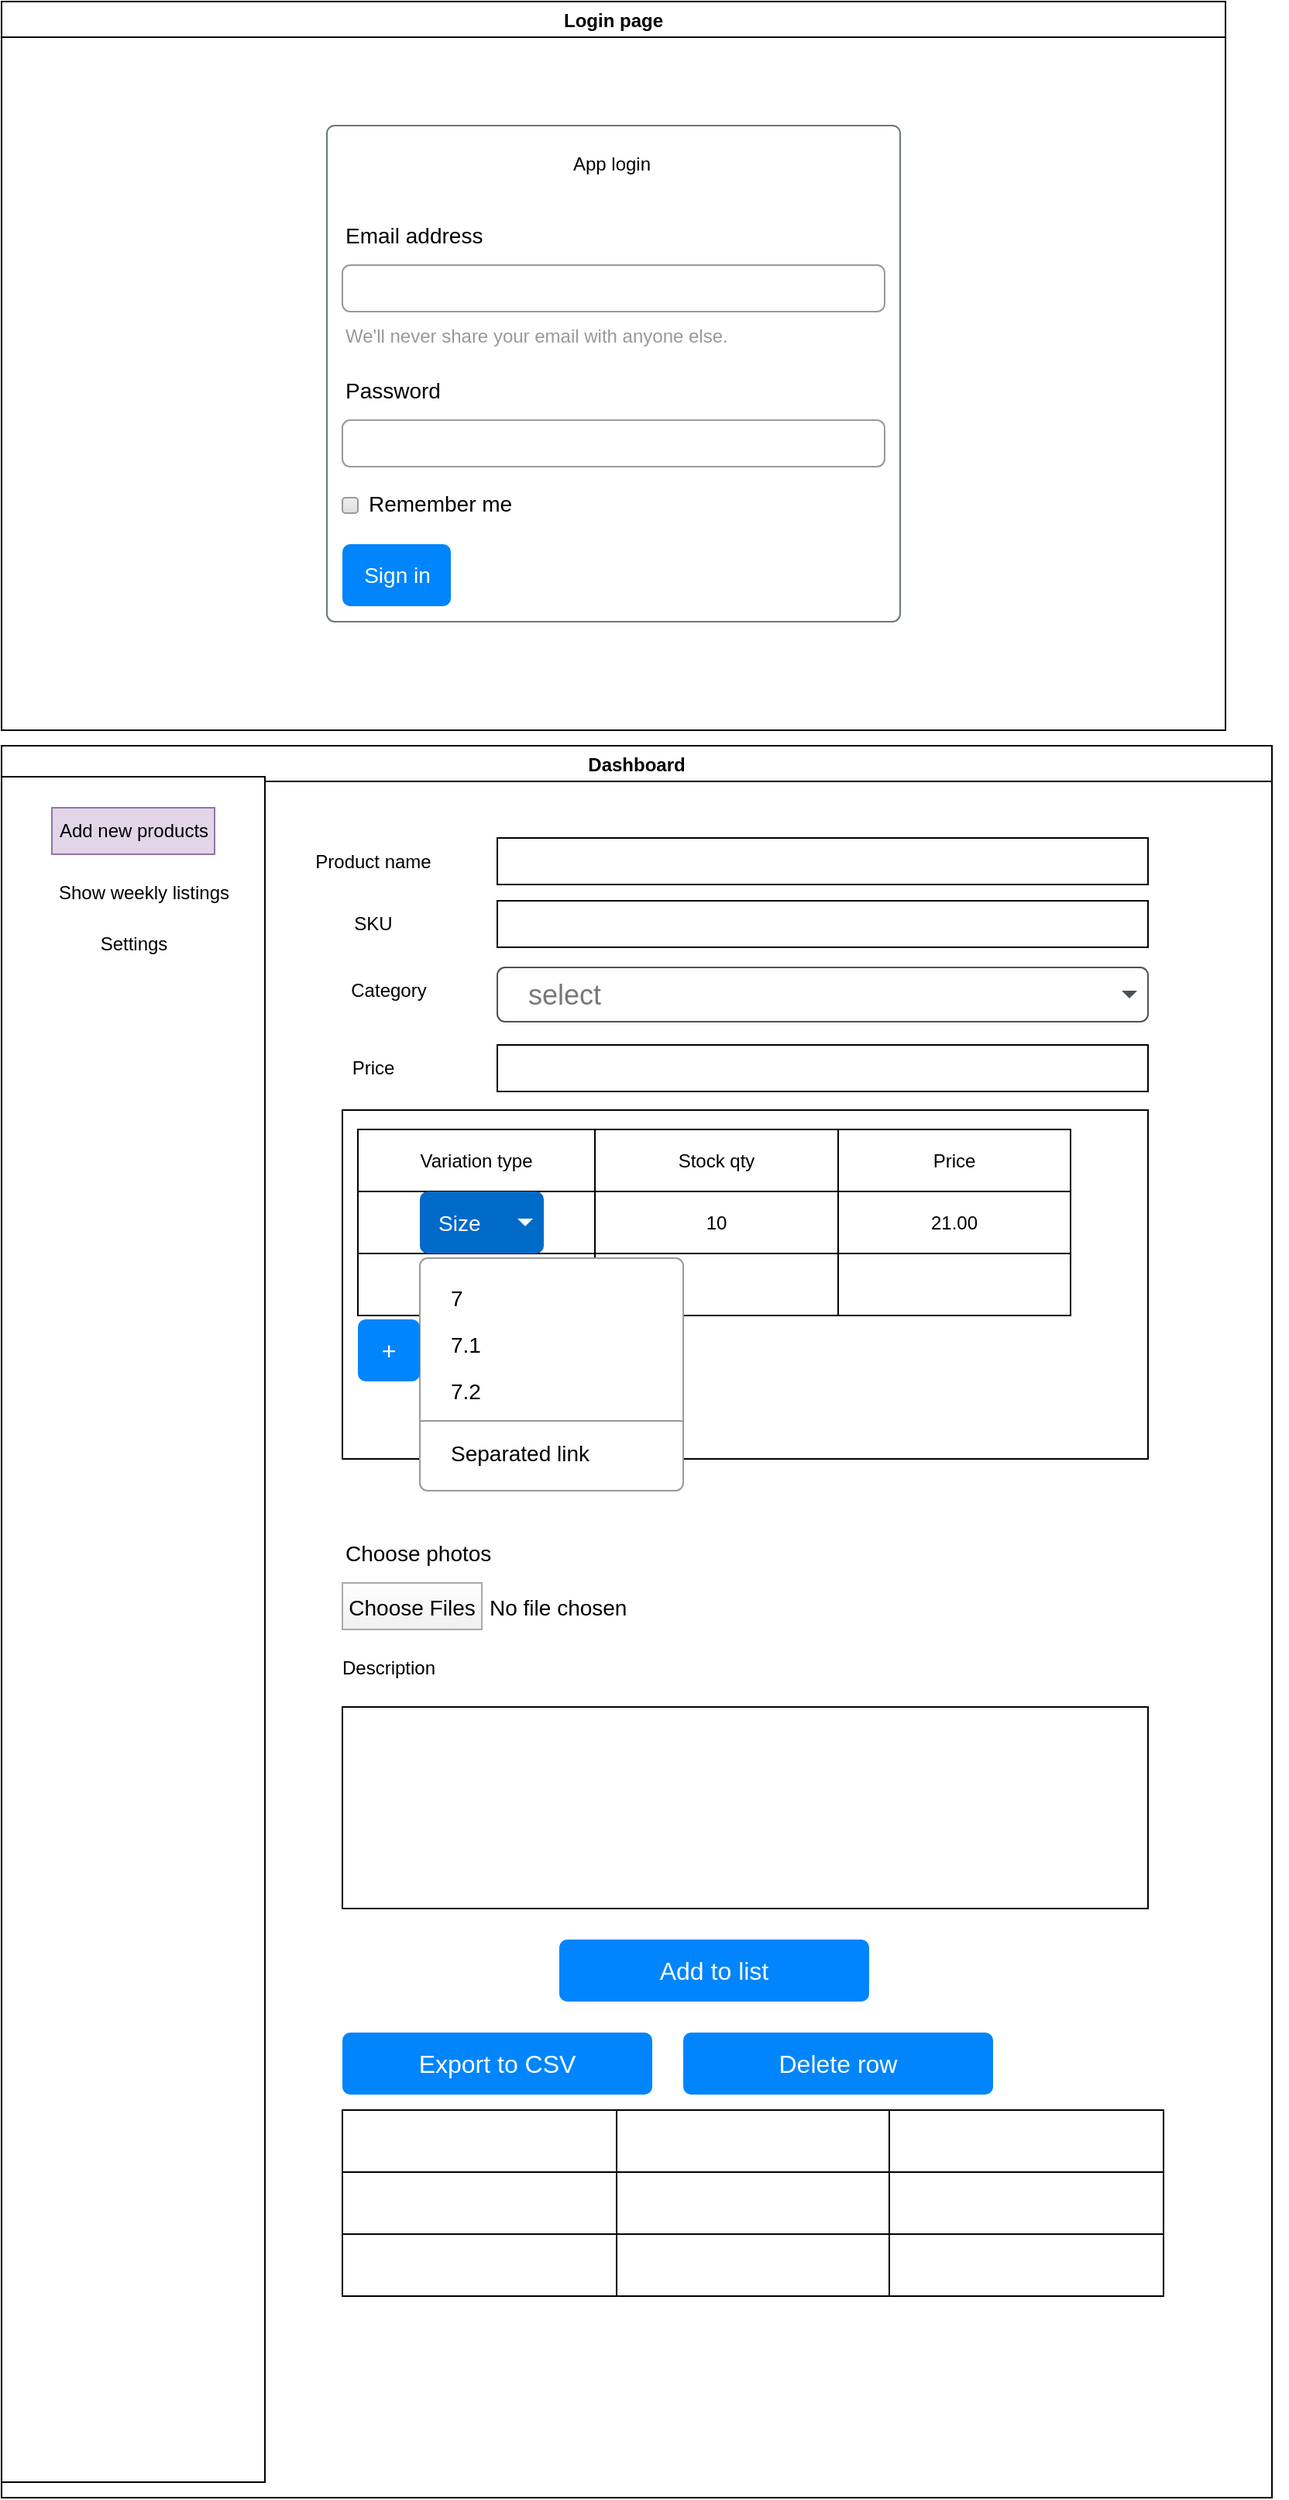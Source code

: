 <mxfile version="16.5.6" type="github">
  <diagram id="K828GgNepYjUdCqvPYFj" name="Page-1">
    <mxGraphModel dx="2426" dy="1311" grid="1" gridSize="10" guides="1" tooltips="1" connect="1" arrows="1" fold="1" page="1" pageScale="1" pageWidth="827" pageHeight="1169" math="0" shadow="0">
      <root>
        <mxCell id="0" />
        <mxCell id="1" parent="0" />
        <mxCell id="EyFVZGI-P3e24ZQPGTlP-1" value="Login page" style="swimlane;" parent="1" vertex="1">
          <mxGeometry x="20" y="10" width="790" height="470" as="geometry" />
        </mxCell>
        <mxCell id="EyFVZGI-P3e24ZQPGTlP-2" value="" style="html=1;shadow=0;dashed=0;shape=mxgraph.bootstrap.rrect;rSize=5;strokeColor=#6C767D;html=1;whiteSpace=wrap;fillColor=#ffffff;fontColor=#6C767D;verticalAlign=bottom;align=left;spacing=20;spacingBottom=0;fontSize=14;" parent="EyFVZGI-P3e24ZQPGTlP-1" vertex="1">
          <mxGeometry x="210" y="80" width="370" height="320" as="geometry" />
        </mxCell>
        <mxCell id="EyFVZGI-P3e24ZQPGTlP-4" value="Email address" style="fillColor=none;strokeColor=none;align=left;fontSize=14;" parent="EyFVZGI-P3e24ZQPGTlP-1" vertex="1">
          <mxGeometry width="260" height="40" relative="1" as="geometry">
            <mxPoint x="220" y="130" as="offset" />
          </mxGeometry>
        </mxCell>
        <mxCell id="EyFVZGI-P3e24ZQPGTlP-5" value="" style="html=1;shadow=0;dashed=0;shape=mxgraph.bootstrap.rrect;rSize=5;fillColor=none;strokeColor=#999999;align=left;spacing=15;fontSize=14;fontColor=#6C767D;" parent="EyFVZGI-P3e24ZQPGTlP-1" vertex="1">
          <mxGeometry width="350" height="30" relative="1" as="geometry">
            <mxPoint x="220" y="170" as="offset" />
          </mxGeometry>
        </mxCell>
        <mxCell id="EyFVZGI-P3e24ZQPGTlP-6" value="We&#39;ll never share your email with anyone else." style="fillColor=none;strokeColor=none;align=left;spacing=2;fontSize=12;fontColor=#999999;" parent="EyFVZGI-P3e24ZQPGTlP-1" vertex="1">
          <mxGeometry width="260" height="30" relative="1" as="geometry">
            <mxPoint x="220" y="200" as="offset" />
          </mxGeometry>
        </mxCell>
        <mxCell id="EyFVZGI-P3e24ZQPGTlP-7" value="Password" style="fillColor=none;strokeColor=none;align=left;fontSize=14;" parent="EyFVZGI-P3e24ZQPGTlP-1" vertex="1">
          <mxGeometry width="260" height="40" relative="1" as="geometry">
            <mxPoint x="220" y="230" as="offset" />
          </mxGeometry>
        </mxCell>
        <mxCell id="EyFVZGI-P3e24ZQPGTlP-8" value="" style="html=1;shadow=0;dashed=0;shape=mxgraph.bootstrap.rrect;rSize=5;fillColor=none;strokeColor=#999999;align=left;spacing=15;fontSize=14;fontColor=#6C767D;" parent="EyFVZGI-P3e24ZQPGTlP-1" vertex="1">
          <mxGeometry width="350" height="30" relative="1" as="geometry">
            <mxPoint x="220" y="270" as="offset" />
          </mxGeometry>
        </mxCell>
        <mxCell id="EyFVZGI-P3e24ZQPGTlP-9" value="Remember me" style="html=1;shadow=0;dashed=0;shape=mxgraph.bootstrap.rrect;rSize=2;fillColor=#EDEDED;strokeColor=#999999;align=left;fontSize=14;fontColor=#000000;labelPosition=right;verticalLabelPosition=middle;verticalAlign=middle;spacingLeft=5;spacingTop=-2;gradientColor=#DEDEDE;" parent="EyFVZGI-P3e24ZQPGTlP-1" vertex="1">
          <mxGeometry width="10" height="10" relative="1" as="geometry">
            <mxPoint x="220" y="320" as="offset" />
          </mxGeometry>
        </mxCell>
        <mxCell id="EyFVZGI-P3e24ZQPGTlP-10" value="Sign in" style="html=1;shadow=0;dashed=0;shape=mxgraph.bootstrap.rrect;rSize=5;fillColor=#0085FC;strokeColor=none;align=center;fontSize=14;fontColor=#FFFFFF;" parent="EyFVZGI-P3e24ZQPGTlP-1" vertex="1">
          <mxGeometry width="70" height="40" relative="1" as="geometry">
            <mxPoint x="220" y="350" as="offset" />
          </mxGeometry>
        </mxCell>
        <mxCell id="EyFVZGI-P3e24ZQPGTlP-11" value="App login" style="text;html=1;strokeColor=none;fillColor=none;align=center;verticalAlign=middle;whiteSpace=wrap;rounded=0;" parent="EyFVZGI-P3e24ZQPGTlP-1" vertex="1">
          <mxGeometry x="364" y="90" width="60" height="30" as="geometry" />
        </mxCell>
        <mxCell id="E216FbsOS-taaIMB2Xzk-1" value="Dashboard" style="swimlane;" vertex="1" parent="1">
          <mxGeometry x="20" y="490" width="820" height="1130" as="geometry" />
        </mxCell>
        <mxCell id="E216FbsOS-taaIMB2Xzk-3" value="" style="rounded=0;whiteSpace=wrap;html=1;" vertex="1" parent="E216FbsOS-taaIMB2Xzk-1">
          <mxGeometry y="20" width="170" height="1100" as="geometry" />
        </mxCell>
        <mxCell id="E216FbsOS-taaIMB2Xzk-4" value="Add new products" style="text;html=1;strokeColor=#9673a6;fillColor=#e1d5e7;align=center;verticalAlign=middle;whiteSpace=wrap;rounded=0;" vertex="1" parent="E216FbsOS-taaIMB2Xzk-1">
          <mxGeometry x="32.5" y="40" width="105" height="30" as="geometry" />
        </mxCell>
        <mxCell id="E216FbsOS-taaIMB2Xzk-5" value="Settings" style="text;html=1;strokeColor=none;fillColor=none;align=center;verticalAlign=middle;whiteSpace=wrap;rounded=0;" vertex="1" parent="E216FbsOS-taaIMB2Xzk-1">
          <mxGeometry x="32.5" y="113" width="105" height="30" as="geometry" />
        </mxCell>
        <mxCell id="E216FbsOS-taaIMB2Xzk-7" value="Show weekly listings" style="text;html=1;strokeColor=none;fillColor=none;align=center;verticalAlign=middle;whiteSpace=wrap;rounded=0;" vertex="1" parent="E216FbsOS-taaIMB2Xzk-1">
          <mxGeometry x="32.5" y="79.5" width="117.5" height="30" as="geometry" />
        </mxCell>
        <mxCell id="E216FbsOS-taaIMB2Xzk-10" value="" style="group" vertex="1" connectable="0" parent="E216FbsOS-taaIMB2Xzk-1">
          <mxGeometry x="200" y="100" width="540" height="30" as="geometry" />
        </mxCell>
        <mxCell id="E216FbsOS-taaIMB2Xzk-8" value="SKU" style="text;html=1;strokeColor=none;fillColor=none;align=center;verticalAlign=middle;whiteSpace=wrap;rounded=0;" vertex="1" parent="E216FbsOS-taaIMB2Xzk-10">
          <mxGeometry width="80" height="30" as="geometry" />
        </mxCell>
        <mxCell id="E216FbsOS-taaIMB2Xzk-9" value="" style="rounded=0;whiteSpace=wrap;html=1;" vertex="1" parent="E216FbsOS-taaIMB2Xzk-10">
          <mxGeometry x="120" width="420" height="30" as="geometry" />
        </mxCell>
        <mxCell id="E216FbsOS-taaIMB2Xzk-14" value="" style="group" vertex="1" connectable="0" parent="E216FbsOS-taaIMB2Xzk-1">
          <mxGeometry x="210" y="143" width="620" height="50" as="geometry" />
        </mxCell>
        <mxCell id="E216FbsOS-taaIMB2Xzk-15" value="Category" style="text;html=1;strokeColor=none;fillColor=none;align=center;verticalAlign=middle;whiteSpace=wrap;rounded=0;" vertex="1" parent="E216FbsOS-taaIMB2Xzk-14">
          <mxGeometry width="80" height="30" as="geometry" />
        </mxCell>
        <mxCell id="E216FbsOS-taaIMB2Xzk-17" value="select" style="html=1;shadow=0;dashed=0;shape=mxgraph.bootstrap.rrect;rSize=5;strokeColor=#505050;strokeWidth=1;fillColor=#ffffff;fontColor=#777777;whiteSpace=wrap;align=left;verticalAlign=middle;fontStyle=0;fontSize=18;spacing=20;" vertex="1" parent="E216FbsOS-taaIMB2Xzk-14">
          <mxGeometry x="110" width="420" height="35" as="geometry" />
        </mxCell>
        <mxCell id="E216FbsOS-taaIMB2Xzk-18" value="" style="shape=triangle;direction=south;fillColor=#495057;strokeColor=none;perimeter=none;" vertex="1" parent="E216FbsOS-taaIMB2Xzk-17">
          <mxGeometry x="1" y="0.5" width="10" height="5" relative="1" as="geometry">
            <mxPoint x="-17" y="-2.5" as="offset" />
          </mxGeometry>
        </mxCell>
        <mxCell id="E216FbsOS-taaIMB2Xzk-19" value="" style="group" vertex="1" connectable="0" parent="E216FbsOS-taaIMB2Xzk-1">
          <mxGeometry x="200" y="193" width="540" height="30" as="geometry" />
        </mxCell>
        <mxCell id="E216FbsOS-taaIMB2Xzk-20" value="Price" style="text;html=1;strokeColor=none;fillColor=none;align=center;verticalAlign=middle;whiteSpace=wrap;rounded=0;" vertex="1" parent="E216FbsOS-taaIMB2Xzk-19">
          <mxGeometry width="80" height="30" as="geometry" />
        </mxCell>
        <mxCell id="E216FbsOS-taaIMB2Xzk-21" value="" style="rounded=0;whiteSpace=wrap;html=1;" vertex="1" parent="E216FbsOS-taaIMB2Xzk-19">
          <mxGeometry x="120" width="420" height="30" as="geometry" />
        </mxCell>
        <mxCell id="E216FbsOS-taaIMB2Xzk-22" value="" style="rounded=0;whiteSpace=wrap;html=1;" vertex="1" parent="E216FbsOS-taaIMB2Xzk-1">
          <mxGeometry x="220" y="235" width="520" height="225" as="geometry" />
        </mxCell>
        <mxCell id="E216FbsOS-taaIMB2Xzk-23" value="?" style="text;html=1;strokeColor=none;fillColor=none;align=center;verticalAlign=middle;whiteSpace=wrap;rounded=0;" vertex="1" parent="E216FbsOS-taaIMB2Xzk-1">
          <mxGeometry x="230" y="240" width="60" height="30" as="geometry" />
        </mxCell>
        <mxCell id="E216FbsOS-taaIMB2Xzk-24" value="" style="shape=table;html=1;whiteSpace=wrap;startSize=0;container=1;collapsible=0;childLayout=tableLayout;" vertex="1" parent="E216FbsOS-taaIMB2Xzk-1">
          <mxGeometry x="230" y="247.5" width="460" height="120" as="geometry" />
        </mxCell>
        <mxCell id="E216FbsOS-taaIMB2Xzk-29" value="" style="shape=tableRow;horizontal=0;startSize=0;swimlaneHead=0;swimlaneBody=0;top=0;left=0;bottom=0;right=0;collapsible=0;dropTarget=0;fillColor=none;points=[[0,0.5],[1,0.5]];portConstraint=eastwest;" vertex="1" parent="E216FbsOS-taaIMB2Xzk-24">
          <mxGeometry width="460" height="40" as="geometry" />
        </mxCell>
        <mxCell id="E216FbsOS-taaIMB2Xzk-30" value="Variation type" style="shape=partialRectangle;html=1;whiteSpace=wrap;connectable=0;fillColor=none;top=0;left=0;bottom=0;right=0;overflow=hidden;" vertex="1" parent="E216FbsOS-taaIMB2Xzk-29">
          <mxGeometry width="153" height="40" as="geometry">
            <mxRectangle width="153" height="40" as="alternateBounds" />
          </mxGeometry>
        </mxCell>
        <mxCell id="E216FbsOS-taaIMB2Xzk-31" value="Stock qty" style="shape=partialRectangle;html=1;whiteSpace=wrap;connectable=0;fillColor=none;top=0;left=0;bottom=0;right=0;overflow=hidden;" vertex="1" parent="E216FbsOS-taaIMB2Xzk-29">
          <mxGeometry x="153" width="157" height="40" as="geometry">
            <mxRectangle width="157" height="40" as="alternateBounds" />
          </mxGeometry>
        </mxCell>
        <mxCell id="E216FbsOS-taaIMB2Xzk-32" value="Price" style="shape=partialRectangle;html=1;whiteSpace=wrap;connectable=0;fillColor=none;top=0;left=0;bottom=0;right=0;overflow=hidden;" vertex="1" parent="E216FbsOS-taaIMB2Xzk-29">
          <mxGeometry x="310" width="150" height="40" as="geometry">
            <mxRectangle width="150" height="40" as="alternateBounds" />
          </mxGeometry>
        </mxCell>
        <mxCell id="E216FbsOS-taaIMB2Xzk-25" value="" style="shape=tableRow;horizontal=0;startSize=0;swimlaneHead=0;swimlaneBody=0;top=0;left=0;bottom=0;right=0;collapsible=0;dropTarget=0;fillColor=none;points=[[0,0.5],[1,0.5]];portConstraint=eastwest;" vertex="1" parent="E216FbsOS-taaIMB2Xzk-24">
          <mxGeometry y="40" width="460" height="40" as="geometry" />
        </mxCell>
        <mxCell id="E216FbsOS-taaIMB2Xzk-26" value="" style="shape=partialRectangle;html=1;whiteSpace=wrap;connectable=0;fillColor=none;top=0;left=0;bottom=0;right=0;overflow=hidden;" vertex="1" parent="E216FbsOS-taaIMB2Xzk-25">
          <mxGeometry width="153" height="40" as="geometry">
            <mxRectangle width="153" height="40" as="alternateBounds" />
          </mxGeometry>
        </mxCell>
        <mxCell id="E216FbsOS-taaIMB2Xzk-27" value="10" style="shape=partialRectangle;html=1;whiteSpace=wrap;connectable=0;fillColor=none;top=0;left=0;bottom=0;right=0;overflow=hidden;" vertex="1" parent="E216FbsOS-taaIMB2Xzk-25">
          <mxGeometry x="153" width="157" height="40" as="geometry">
            <mxRectangle width="157" height="40" as="alternateBounds" />
          </mxGeometry>
        </mxCell>
        <mxCell id="E216FbsOS-taaIMB2Xzk-28" value="21.00" style="shape=partialRectangle;html=1;whiteSpace=wrap;connectable=0;fillColor=none;top=0;left=0;bottom=0;right=0;overflow=hidden;" vertex="1" parent="E216FbsOS-taaIMB2Xzk-25">
          <mxGeometry x="310" width="150" height="40" as="geometry">
            <mxRectangle width="150" height="40" as="alternateBounds" />
          </mxGeometry>
        </mxCell>
        <mxCell id="E216FbsOS-taaIMB2Xzk-33" value="" style="shape=tableRow;horizontal=0;startSize=0;swimlaneHead=0;swimlaneBody=0;top=0;left=0;bottom=0;right=0;collapsible=0;dropTarget=0;fillColor=none;points=[[0,0.5],[1,0.5]];portConstraint=eastwest;" vertex="1" parent="E216FbsOS-taaIMB2Xzk-24">
          <mxGeometry y="80" width="460" height="40" as="geometry" />
        </mxCell>
        <mxCell id="E216FbsOS-taaIMB2Xzk-34" value="" style="shape=partialRectangle;html=1;whiteSpace=wrap;connectable=0;fillColor=none;top=0;left=0;bottom=0;right=0;overflow=hidden;" vertex="1" parent="E216FbsOS-taaIMB2Xzk-33">
          <mxGeometry width="153" height="40" as="geometry">
            <mxRectangle width="153" height="40" as="alternateBounds" />
          </mxGeometry>
        </mxCell>
        <mxCell id="E216FbsOS-taaIMB2Xzk-35" value="" style="shape=partialRectangle;html=1;whiteSpace=wrap;connectable=0;fillColor=none;top=0;left=0;bottom=0;right=0;overflow=hidden;" vertex="1" parent="E216FbsOS-taaIMB2Xzk-33">
          <mxGeometry x="153" width="157" height="40" as="geometry">
            <mxRectangle width="157" height="40" as="alternateBounds" />
          </mxGeometry>
        </mxCell>
        <mxCell id="E216FbsOS-taaIMB2Xzk-36" value="" style="shape=partialRectangle;html=1;whiteSpace=wrap;connectable=0;fillColor=none;top=0;left=0;bottom=0;right=0;overflow=hidden;pointerEvents=1;" vertex="1" parent="E216FbsOS-taaIMB2Xzk-33">
          <mxGeometry x="310" width="150" height="40" as="geometry">
            <mxRectangle width="150" height="40" as="alternateBounds" />
          </mxGeometry>
        </mxCell>
        <mxCell id="E216FbsOS-taaIMB2Xzk-39" value="Size" style="html=1;shadow=0;dashed=0;shape=mxgraph.bootstrap.rrect;rSize=5;strokeColor=none;strokeWidth=1;fillColor=#006AC9;fontColor=#ffffff;whiteSpace=wrap;align=left;verticalAlign=middle;fontStyle=0;fontSize=14;spacingLeft=10;" vertex="1" parent="E216FbsOS-taaIMB2Xzk-1">
          <mxGeometry x="270" y="287.5" width="80" height="40" as="geometry" />
        </mxCell>
        <mxCell id="E216FbsOS-taaIMB2Xzk-40" value="" style="shape=triangle;direction=south;fillColor=#ffffff;strokeColor=none;perimeter=none;" vertex="1" parent="E216FbsOS-taaIMB2Xzk-39">
          <mxGeometry x="1" y="0.5" width="10" height="5" relative="1" as="geometry">
            <mxPoint x="-17" y="-2.5" as="offset" />
          </mxGeometry>
        </mxCell>
        <mxCell id="E216FbsOS-taaIMB2Xzk-41" value="" style="html=1;shadow=0;dashed=0;shape=mxgraph.bootstrap.rrect;rSize=5;fillColor=#ffffff;strokeColor=#999999;" vertex="1" parent="E216FbsOS-taaIMB2Xzk-1">
          <mxGeometry x="270" y="330.5" width="170" height="150" as="geometry" />
        </mxCell>
        <mxCell id="E216FbsOS-taaIMB2Xzk-42" value="7" style="fillColor=none;strokeColor=none;align=left;spacing=20;fontSize=14;" vertex="1" parent="E216FbsOS-taaIMB2Xzk-41">
          <mxGeometry width="170" height="30" relative="1" as="geometry">
            <mxPoint y="10" as="offset" />
          </mxGeometry>
        </mxCell>
        <mxCell id="E216FbsOS-taaIMB2Xzk-43" value="7.1" style="fillColor=none;strokeColor=none;align=left;spacing=20;fontSize=14;" vertex="1" parent="E216FbsOS-taaIMB2Xzk-41">
          <mxGeometry width="170" height="30" relative="1" as="geometry">
            <mxPoint y="40" as="offset" />
          </mxGeometry>
        </mxCell>
        <mxCell id="E216FbsOS-taaIMB2Xzk-44" value="7.2" style="fillColor=none;strokeColor=none;align=left;spacing=20;fontSize=14;" vertex="1" parent="E216FbsOS-taaIMB2Xzk-41">
          <mxGeometry width="170" height="30" relative="1" as="geometry">
            <mxPoint y="70" as="offset" />
          </mxGeometry>
        </mxCell>
        <mxCell id="E216FbsOS-taaIMB2Xzk-45" value="" style="shape=line;strokeColor=#999999;perimeter=none;resizeWidth=1;" vertex="1" parent="E216FbsOS-taaIMB2Xzk-41">
          <mxGeometry width="170" height="10" relative="1" as="geometry">
            <mxPoint y="100" as="offset" />
          </mxGeometry>
        </mxCell>
        <mxCell id="E216FbsOS-taaIMB2Xzk-46" value="Separated link" style="fillColor=none;strokeColor=none;align=left;spacing=20;fontSize=14;" vertex="1" parent="E216FbsOS-taaIMB2Xzk-41">
          <mxGeometry width="170" height="30" relative="1" as="geometry">
            <mxPoint y="110" as="offset" />
          </mxGeometry>
        </mxCell>
        <mxCell id="E216FbsOS-taaIMB2Xzk-47" value="+" style="html=1;shadow=0;dashed=0;shape=mxgraph.bootstrap.rrect;rSize=5;strokeColor=none;strokeWidth=1;fillColor=#0085FC;fontColor=#FFFFFF;whiteSpace=wrap;align=center;verticalAlign=middle;spacingLeft=0;fontStyle=0;fontSize=16;spacing=5;" vertex="1" parent="E216FbsOS-taaIMB2Xzk-1">
          <mxGeometry x="230" y="370" width="40" height="40" as="geometry" />
        </mxCell>
        <mxCell id="E216FbsOS-taaIMB2Xzk-48" value="Choose photos" style="fillColor=none;strokeColor=none;align=left;fontSize=14;" vertex="1" parent="E216FbsOS-taaIMB2Xzk-1">
          <mxGeometry x="220" y="500" width="150" height="40" as="geometry" />
        </mxCell>
        <mxCell id="E216FbsOS-taaIMB2Xzk-49" value="Choose Files" style="fillColor=#FEFEFE;strokeColor=#AAAAAA;fontSize=14;gradientColor=#F0F0F0;" vertex="1" parent="E216FbsOS-taaIMB2Xzk-1">
          <mxGeometry x="220" y="540" width="90" height="30" as="geometry" />
        </mxCell>
        <mxCell id="E216FbsOS-taaIMB2Xzk-50" value="No file chosen" style="fillColor=none;strokeColor=none;align=left;fontSize=14;spacing=5;" vertex="1" parent="E216FbsOS-taaIMB2Xzk-1">
          <mxGeometry x="310" y="540" width="100" height="30" as="geometry" />
        </mxCell>
        <mxCell id="E216FbsOS-taaIMB2Xzk-51" value="" style="rounded=0;whiteSpace=wrap;html=1;" vertex="1" parent="E216FbsOS-taaIMB2Xzk-1">
          <mxGeometry x="220" y="620" width="520" height="130" as="geometry" />
        </mxCell>
        <mxCell id="E216FbsOS-taaIMB2Xzk-54" value="Description" style="text;html=1;strokeColor=none;fillColor=none;align=center;verticalAlign=middle;whiteSpace=wrap;rounded=0;" vertex="1" parent="E216FbsOS-taaIMB2Xzk-1">
          <mxGeometry x="220" y="580" width="60" height="30" as="geometry" />
        </mxCell>
        <mxCell id="E216FbsOS-taaIMB2Xzk-56" value="Add to list" style="html=1;shadow=0;dashed=0;shape=mxgraph.bootstrap.rrect;rSize=5;strokeColor=none;strokeWidth=1;fillColor=#0085FC;fontColor=#FFFFFF;whiteSpace=wrap;align=center;verticalAlign=middle;spacingLeft=0;fontStyle=0;fontSize=16;spacing=5;" vertex="1" parent="E216FbsOS-taaIMB2Xzk-1">
          <mxGeometry x="360" y="770" width="200" height="40" as="geometry" />
        </mxCell>
        <mxCell id="E216FbsOS-taaIMB2Xzk-57" value="" style="shape=table;html=1;whiteSpace=wrap;startSize=0;container=1;collapsible=0;childLayout=tableLayout;" vertex="1" parent="E216FbsOS-taaIMB2Xzk-1">
          <mxGeometry x="220" y="880" width="530" height="120" as="geometry" />
        </mxCell>
        <mxCell id="E216FbsOS-taaIMB2Xzk-58" value="" style="shape=tableRow;horizontal=0;startSize=0;swimlaneHead=0;swimlaneBody=0;top=0;left=0;bottom=0;right=0;collapsible=0;dropTarget=0;fillColor=none;points=[[0,0.5],[1,0.5]];portConstraint=eastwest;" vertex="1" parent="E216FbsOS-taaIMB2Xzk-57">
          <mxGeometry width="530" height="40" as="geometry" />
        </mxCell>
        <mxCell id="E216FbsOS-taaIMB2Xzk-59" value="" style="shape=partialRectangle;html=1;whiteSpace=wrap;connectable=0;fillColor=none;top=0;left=0;bottom=0;right=0;overflow=hidden;" vertex="1" parent="E216FbsOS-taaIMB2Xzk-58">
          <mxGeometry width="177" height="40" as="geometry">
            <mxRectangle width="177" height="40" as="alternateBounds" />
          </mxGeometry>
        </mxCell>
        <mxCell id="E216FbsOS-taaIMB2Xzk-60" value="" style="shape=partialRectangle;html=1;whiteSpace=wrap;connectable=0;fillColor=none;top=0;left=0;bottom=0;right=0;overflow=hidden;" vertex="1" parent="E216FbsOS-taaIMB2Xzk-58">
          <mxGeometry x="177" width="176" height="40" as="geometry">
            <mxRectangle width="176" height="40" as="alternateBounds" />
          </mxGeometry>
        </mxCell>
        <mxCell id="E216FbsOS-taaIMB2Xzk-61" value="" style="shape=partialRectangle;html=1;whiteSpace=wrap;connectable=0;fillColor=none;top=0;left=0;bottom=0;right=0;overflow=hidden;" vertex="1" parent="E216FbsOS-taaIMB2Xzk-58">
          <mxGeometry x="353" width="177" height="40" as="geometry">
            <mxRectangle width="177" height="40" as="alternateBounds" />
          </mxGeometry>
        </mxCell>
        <mxCell id="E216FbsOS-taaIMB2Xzk-62" value="" style="shape=tableRow;horizontal=0;startSize=0;swimlaneHead=0;swimlaneBody=0;top=0;left=0;bottom=0;right=0;collapsible=0;dropTarget=0;fillColor=none;points=[[0,0.5],[1,0.5]];portConstraint=eastwest;" vertex="1" parent="E216FbsOS-taaIMB2Xzk-57">
          <mxGeometry y="40" width="530" height="40" as="geometry" />
        </mxCell>
        <mxCell id="E216FbsOS-taaIMB2Xzk-63" value="" style="shape=partialRectangle;html=1;whiteSpace=wrap;connectable=0;fillColor=none;top=0;left=0;bottom=0;right=0;overflow=hidden;" vertex="1" parent="E216FbsOS-taaIMB2Xzk-62">
          <mxGeometry width="177" height="40" as="geometry">
            <mxRectangle width="177" height="40" as="alternateBounds" />
          </mxGeometry>
        </mxCell>
        <mxCell id="E216FbsOS-taaIMB2Xzk-64" value="" style="shape=partialRectangle;html=1;whiteSpace=wrap;connectable=0;fillColor=none;top=0;left=0;bottom=0;right=0;overflow=hidden;" vertex="1" parent="E216FbsOS-taaIMB2Xzk-62">
          <mxGeometry x="177" width="176" height="40" as="geometry">
            <mxRectangle width="176" height="40" as="alternateBounds" />
          </mxGeometry>
        </mxCell>
        <mxCell id="E216FbsOS-taaIMB2Xzk-65" value="" style="shape=partialRectangle;html=1;whiteSpace=wrap;connectable=0;fillColor=none;top=0;left=0;bottom=0;right=0;overflow=hidden;" vertex="1" parent="E216FbsOS-taaIMB2Xzk-62">
          <mxGeometry x="353" width="177" height="40" as="geometry">
            <mxRectangle width="177" height="40" as="alternateBounds" />
          </mxGeometry>
        </mxCell>
        <mxCell id="E216FbsOS-taaIMB2Xzk-66" value="" style="shape=tableRow;horizontal=0;startSize=0;swimlaneHead=0;swimlaneBody=0;top=0;left=0;bottom=0;right=0;collapsible=0;dropTarget=0;fillColor=none;points=[[0,0.5],[1,0.5]];portConstraint=eastwest;" vertex="1" parent="E216FbsOS-taaIMB2Xzk-57">
          <mxGeometry y="80" width="530" height="40" as="geometry" />
        </mxCell>
        <mxCell id="E216FbsOS-taaIMB2Xzk-67" value="" style="shape=partialRectangle;html=1;whiteSpace=wrap;connectable=0;fillColor=none;top=0;left=0;bottom=0;right=0;overflow=hidden;" vertex="1" parent="E216FbsOS-taaIMB2Xzk-66">
          <mxGeometry width="177" height="40" as="geometry">
            <mxRectangle width="177" height="40" as="alternateBounds" />
          </mxGeometry>
        </mxCell>
        <mxCell id="E216FbsOS-taaIMB2Xzk-68" value="" style="shape=partialRectangle;html=1;whiteSpace=wrap;connectable=0;fillColor=none;top=0;left=0;bottom=0;right=0;overflow=hidden;" vertex="1" parent="E216FbsOS-taaIMB2Xzk-66">
          <mxGeometry x="177" width="176" height="40" as="geometry">
            <mxRectangle width="176" height="40" as="alternateBounds" />
          </mxGeometry>
        </mxCell>
        <mxCell id="E216FbsOS-taaIMB2Xzk-69" value="" style="shape=partialRectangle;html=1;whiteSpace=wrap;connectable=0;fillColor=none;top=0;left=0;bottom=0;right=0;overflow=hidden;pointerEvents=1;" vertex="1" parent="E216FbsOS-taaIMB2Xzk-66">
          <mxGeometry x="353" width="177" height="40" as="geometry">
            <mxRectangle width="177" height="40" as="alternateBounds" />
          </mxGeometry>
        </mxCell>
        <mxCell id="E216FbsOS-taaIMB2Xzk-71" value="Export to CSV" style="html=1;shadow=0;dashed=0;shape=mxgraph.bootstrap.rrect;rSize=5;strokeColor=none;strokeWidth=1;fillColor=#0085FC;fontColor=#FFFFFF;whiteSpace=wrap;align=center;verticalAlign=middle;spacingLeft=0;fontStyle=0;fontSize=16;spacing=5;" vertex="1" parent="E216FbsOS-taaIMB2Xzk-1">
          <mxGeometry x="220" y="830" width="200" height="40" as="geometry" />
        </mxCell>
        <mxCell id="E216FbsOS-taaIMB2Xzk-72" value="Delete row" style="html=1;shadow=0;dashed=0;shape=mxgraph.bootstrap.rrect;rSize=5;strokeColor=none;strokeWidth=1;fillColor=#0085FC;fontColor=#FFFFFF;whiteSpace=wrap;align=center;verticalAlign=middle;spacingLeft=0;fontStyle=0;fontSize=16;spacing=5;" vertex="1" parent="E216FbsOS-taaIMB2Xzk-1">
          <mxGeometry x="440" y="830" width="200" height="40" as="geometry" />
        </mxCell>
        <mxCell id="E216FbsOS-taaIMB2Xzk-11" value="" style="group" vertex="1" connectable="0" parent="1">
          <mxGeometry x="220" y="549.5" width="540" height="30" as="geometry" />
        </mxCell>
        <mxCell id="E216FbsOS-taaIMB2Xzk-12" value="Product name" style="text;html=1;strokeColor=none;fillColor=none;align=center;verticalAlign=middle;whiteSpace=wrap;rounded=0;" vertex="1" parent="E216FbsOS-taaIMB2Xzk-11">
          <mxGeometry width="80" height="30" as="geometry" />
        </mxCell>
        <mxCell id="E216FbsOS-taaIMB2Xzk-13" value="" style="rounded=0;whiteSpace=wrap;html=1;" vertex="1" parent="E216FbsOS-taaIMB2Xzk-11">
          <mxGeometry x="120" width="420" height="30" as="geometry" />
        </mxCell>
      </root>
    </mxGraphModel>
  </diagram>
</mxfile>
